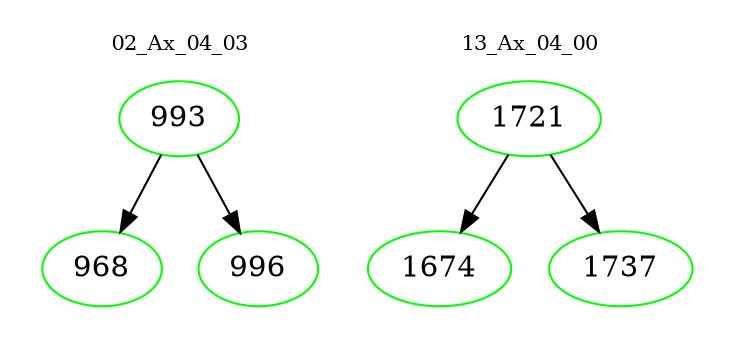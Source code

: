 digraph{
subgraph cluster_0 {
color = white
label = "02_Ax_04_03";
fontsize=10;
T0_993 [label="993", color="green"]
T0_993 -> T0_968 [color="black"]
T0_968 [label="968", color="green"]
T0_993 -> T0_996 [color="black"]
T0_996 [label="996", color="green"]
}
subgraph cluster_1 {
color = white
label = "13_Ax_04_00";
fontsize=10;
T1_1721 [label="1721", color="green"]
T1_1721 -> T1_1674 [color="black"]
T1_1674 [label="1674", color="green"]
T1_1721 -> T1_1737 [color="black"]
T1_1737 [label="1737", color="green"]
}
}
